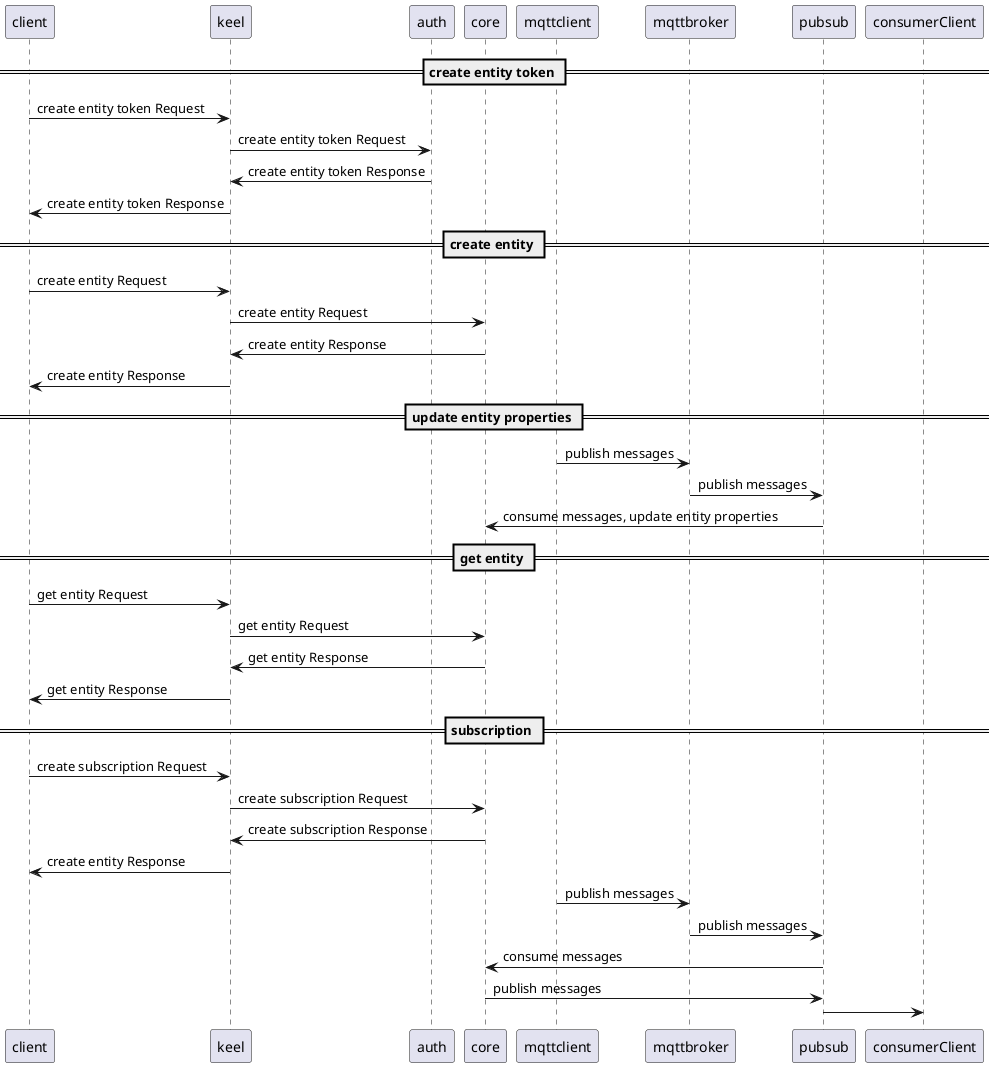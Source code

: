 @startuml

== create entity token ==
client -> keel: create entity token Request
keel -> auth: create entity token Request
keel <- auth: create entity token Response
client <- keel: create entity token Response


== create entity ==
client -> keel: create entity Request
keel -> core: create entity Request
keel <- core: create entity Response
client <- keel: create entity Response

== update entity properties ==

mqttclient -> mqttbroker: publish messages
mqttbroker -> pubsub: publish messages
core <- pubsub: consume messages, update entity properties

== get entity ==
client -> keel: get entity Request
keel -> core: get entity Request
keel <- core: get entity Response
client <- keel: get entity Response

== subscription ==
client -> keel: create subscription Request
keel -> core: create subscription Request
keel <- core: create subscription Response
client <- keel: create entity Response
mqttclient -> mqttbroker: publish messages
mqttbroker -> pubsub: publish messages
core <- pubsub: consume messages
core -> pubsub: publish messages
consumerClient <- pubsub
@enduml
